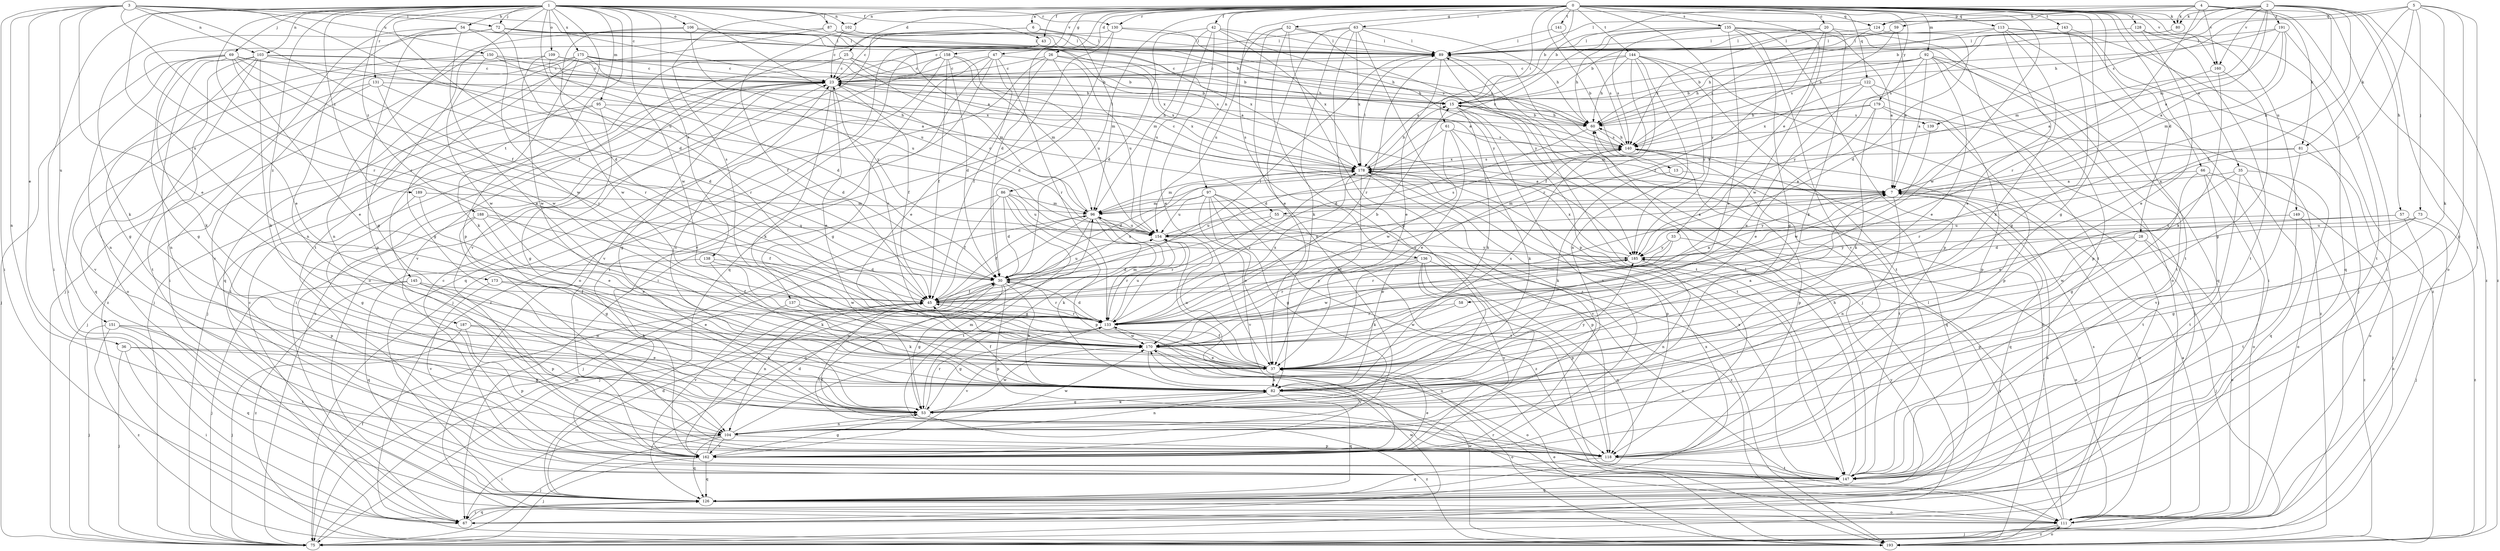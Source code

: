 strict digraph  {
0;
1;
2;
3;
4;
5;
6;
7;
13;
15;
20;
23;
25;
26;
28;
30;
33;
35;
36;
37;
42;
43;
45;
47;
52;
53;
54;
55;
57;
58;
59;
60;
61;
63;
66;
67;
69;
72;
73;
75;
80;
81;
82;
86;
87;
89;
92;
95;
96;
97;
102;
103;
104;
106;
109;
111;
113;
118;
122;
124;
126;
128;
130;
131;
133;
135;
136;
137;
138;
139;
140;
141;
143;
144;
145;
147;
149;
150;
151;
154;
158;
160;
162;
170;
173;
175;
178;
179;
185;
187;
188;
189;
191;
193;
0 -> 6  [label=a];
0 -> 13  [label=b];
0 -> 15  [label=b];
0 -> 20  [label=c];
0 -> 25  [label=d];
0 -> 26  [label=d];
0 -> 28  [label=d];
0 -> 30  [label=d];
0 -> 33  [label=e];
0 -> 35  [label=e];
0 -> 42  [label=f];
0 -> 43  [label=f];
0 -> 47  [label=g];
0 -> 52  [label=g];
0 -> 53  [label=g];
0 -> 61  [label=i];
0 -> 63  [label=i];
0 -> 66  [label=i];
0 -> 80  [label=k];
0 -> 86  [label=l];
0 -> 92  [label=m];
0 -> 97  [label=n];
0 -> 102  [label=n];
0 -> 113  [label=p];
0 -> 122  [label=q];
0 -> 128  [label=r];
0 -> 130  [label=r];
0 -> 135  [label=s];
0 -> 136  [label=s];
0 -> 137  [label=s];
0 -> 141  [label=t];
0 -> 143  [label=t];
0 -> 144  [label=t];
0 -> 149  [label=u];
0 -> 158  [label=v];
0 -> 160  [label=v];
0 -> 170  [label=w];
0 -> 179  [label=y];
0 -> 185  [label=y];
1 -> 7  [label=a];
1 -> 30  [label=d];
1 -> 43  [label=f];
1 -> 45  [label=f];
1 -> 54  [label=h];
1 -> 55  [label=h];
1 -> 67  [label=i];
1 -> 69  [label=j];
1 -> 72  [label=j];
1 -> 87  [label=l];
1 -> 95  [label=m];
1 -> 102  [label=n];
1 -> 103  [label=n];
1 -> 106  [label=o];
1 -> 109  [label=o];
1 -> 118  [label=p];
1 -> 124  [label=q];
1 -> 130  [label=r];
1 -> 131  [label=r];
1 -> 133  [label=r];
1 -> 138  [label=s];
1 -> 145  [label=t];
1 -> 147  [label=t];
1 -> 170  [label=w];
1 -> 173  [label=x];
1 -> 175  [label=x];
1 -> 187  [label=z];
1 -> 188  [label=z];
1 -> 189  [label=z];
2 -> 7  [label=a];
2 -> 15  [label=b];
2 -> 55  [label=h];
2 -> 57  [label=h];
2 -> 58  [label=h];
2 -> 80  [label=k];
2 -> 89  [label=l];
2 -> 96  [label=m];
2 -> 111  [label=o];
2 -> 139  [label=s];
2 -> 160  [label=v];
2 -> 191  [label=z];
2 -> 193  [label=z];
3 -> 23  [label=c];
3 -> 36  [label=e];
3 -> 37  [label=e];
3 -> 45  [label=f];
3 -> 67  [label=i];
3 -> 72  [label=j];
3 -> 103  [label=n];
3 -> 104  [label=n];
3 -> 133  [label=r];
3 -> 150  [label=u];
3 -> 151  [label=u];
3 -> 154  [label=u];
4 -> 15  [label=b];
4 -> 59  [label=h];
4 -> 67  [label=i];
4 -> 80  [label=k];
4 -> 81  [label=k];
4 -> 124  [label=q];
4 -> 133  [label=r];
4 -> 160  [label=v];
4 -> 193  [label=z];
5 -> 60  [label=h];
5 -> 73  [label=j];
5 -> 81  [label=k];
5 -> 82  [label=k];
5 -> 118  [label=p];
5 -> 124  [label=q];
5 -> 147  [label=t];
5 -> 185  [label=y];
6 -> 89  [label=l];
6 -> 96  [label=m];
6 -> 111  [label=o];
6 -> 162  [label=v];
7 -> 96  [label=m];
7 -> 104  [label=n];
7 -> 111  [label=o];
7 -> 126  [label=q];
7 -> 185  [label=y];
13 -> 7  [label=a];
13 -> 82  [label=k];
15 -> 60  [label=h];
15 -> 82  [label=k];
15 -> 139  [label=s];
15 -> 147  [label=t];
15 -> 162  [label=v];
20 -> 45  [label=f];
20 -> 82  [label=k];
20 -> 89  [label=l];
20 -> 140  [label=s];
20 -> 147  [label=t];
20 -> 170  [label=w];
23 -> 15  [label=b];
23 -> 37  [label=e];
23 -> 45  [label=f];
23 -> 53  [label=g];
23 -> 67  [label=i];
23 -> 75  [label=j];
23 -> 82  [label=k];
23 -> 178  [label=x];
25 -> 7  [label=a];
25 -> 23  [label=c];
25 -> 60  [label=h];
25 -> 75  [label=j];
25 -> 96  [label=m];
25 -> 162  [label=v];
26 -> 23  [label=c];
26 -> 30  [label=d];
26 -> 37  [label=e];
26 -> 60  [label=h];
26 -> 75  [label=j];
26 -> 178  [label=x];
28 -> 75  [label=j];
28 -> 111  [label=o];
28 -> 118  [label=p];
28 -> 170  [label=w];
28 -> 185  [label=y];
30 -> 45  [label=f];
30 -> 53  [label=g];
30 -> 82  [label=k];
30 -> 118  [label=p];
30 -> 133  [label=r];
30 -> 147  [label=t];
30 -> 154  [label=u];
33 -> 111  [label=o];
33 -> 133  [label=r];
33 -> 170  [label=w];
33 -> 185  [label=y];
35 -> 7  [label=a];
35 -> 37  [label=e];
35 -> 111  [label=o];
35 -> 126  [label=q];
35 -> 147  [label=t];
36 -> 37  [label=e];
36 -> 53  [label=g];
36 -> 67  [label=i];
36 -> 75  [label=j];
37 -> 7  [label=a];
37 -> 45  [label=f];
37 -> 82  [label=k];
37 -> 140  [label=s];
37 -> 154  [label=u];
42 -> 30  [label=d];
42 -> 37  [label=e];
42 -> 89  [label=l];
42 -> 96  [label=m];
42 -> 154  [label=u];
42 -> 178  [label=x];
42 -> 185  [label=y];
43 -> 111  [label=o];
43 -> 162  [label=v];
45 -> 7  [label=a];
45 -> 89  [label=l];
45 -> 104  [label=n];
45 -> 133  [label=r];
45 -> 178  [label=x];
45 -> 185  [label=y];
47 -> 23  [label=c];
47 -> 45  [label=f];
47 -> 53  [label=g];
47 -> 133  [label=r];
47 -> 147  [label=t];
47 -> 154  [label=u];
47 -> 193  [label=z];
52 -> 89  [label=l];
52 -> 104  [label=n];
52 -> 154  [label=u];
52 -> 162  [label=v];
52 -> 185  [label=y];
52 -> 193  [label=z];
53 -> 23  [label=c];
53 -> 82  [label=k];
53 -> 104  [label=n];
53 -> 133  [label=r];
53 -> 170  [label=w];
53 -> 193  [label=z];
54 -> 37  [label=e];
54 -> 53  [label=g];
54 -> 67  [label=i];
54 -> 89  [label=l];
54 -> 104  [label=n];
54 -> 170  [label=w];
54 -> 178  [label=x];
55 -> 133  [label=r];
55 -> 154  [label=u];
55 -> 193  [label=z];
57 -> 30  [label=d];
57 -> 75  [label=j];
57 -> 111  [label=o];
57 -> 154  [label=u];
58 -> 133  [label=r];
58 -> 170  [label=w];
59 -> 7  [label=a];
59 -> 89  [label=l];
59 -> 140  [label=s];
60 -> 15  [label=b];
60 -> 30  [label=d];
60 -> 140  [label=s];
61 -> 30  [label=d];
61 -> 37  [label=e];
61 -> 82  [label=k];
61 -> 140  [label=s];
61 -> 170  [label=w];
63 -> 23  [label=c];
63 -> 37  [label=e];
63 -> 53  [label=g];
63 -> 60  [label=h];
63 -> 82  [label=k];
63 -> 89  [label=l];
63 -> 118  [label=p];
63 -> 178  [label=x];
66 -> 7  [label=a];
66 -> 53  [label=g];
66 -> 75  [label=j];
66 -> 111  [label=o];
66 -> 147  [label=t];
67 -> 7  [label=a];
67 -> 23  [label=c];
67 -> 126  [label=q];
67 -> 170  [label=w];
67 -> 178  [label=x];
69 -> 23  [label=c];
69 -> 37  [label=e];
69 -> 53  [label=g];
69 -> 75  [label=j];
69 -> 82  [label=k];
69 -> 104  [label=n];
69 -> 133  [label=r];
69 -> 154  [label=u];
69 -> 170  [label=w];
72 -> 15  [label=b];
72 -> 30  [label=d];
72 -> 37  [label=e];
72 -> 60  [label=h];
72 -> 82  [label=k];
72 -> 89  [label=l];
73 -> 53  [label=g];
73 -> 154  [label=u];
73 -> 170  [label=w];
73 -> 193  [label=z];
75 -> 23  [label=c];
75 -> 45  [label=f];
75 -> 96  [label=m];
80 -> 15  [label=b];
80 -> 140  [label=s];
81 -> 111  [label=o];
81 -> 133  [label=r];
81 -> 162  [label=v];
81 -> 178  [label=x];
82 -> 45  [label=f];
82 -> 53  [label=g];
82 -> 104  [label=n];
82 -> 111  [label=o];
82 -> 126  [label=q];
82 -> 185  [label=y];
86 -> 30  [label=d];
86 -> 45  [label=f];
86 -> 75  [label=j];
86 -> 96  [label=m];
86 -> 118  [label=p];
86 -> 147  [label=t];
86 -> 154  [label=u];
87 -> 75  [label=j];
87 -> 89  [label=l];
87 -> 118  [label=p];
87 -> 140  [label=s];
87 -> 178  [label=x];
89 -> 23  [label=c];
89 -> 37  [label=e];
89 -> 75  [label=j];
89 -> 133  [label=r];
89 -> 147  [label=t];
92 -> 7  [label=a];
92 -> 15  [label=b];
92 -> 23  [label=c];
92 -> 37  [label=e];
92 -> 60  [label=h];
92 -> 118  [label=p];
92 -> 126  [label=q];
92 -> 147  [label=t];
92 -> 185  [label=y];
95 -> 30  [label=d];
95 -> 53  [label=g];
95 -> 60  [label=h];
95 -> 75  [label=j];
95 -> 147  [label=t];
96 -> 23  [label=c];
96 -> 45  [label=f];
96 -> 53  [label=g];
96 -> 75  [label=j];
96 -> 82  [label=k];
96 -> 126  [label=q];
96 -> 154  [label=u];
97 -> 37  [label=e];
97 -> 53  [label=g];
97 -> 96  [label=m];
97 -> 118  [label=p];
97 -> 147  [label=t];
97 -> 154  [label=u];
97 -> 162  [label=v];
97 -> 193  [label=z];
102 -> 23  [label=c];
102 -> 45  [label=f];
102 -> 89  [label=l];
103 -> 15  [label=b];
103 -> 23  [label=c];
103 -> 82  [label=k];
103 -> 104  [label=n];
103 -> 111  [label=o];
103 -> 133  [label=r];
103 -> 147  [label=t];
103 -> 193  [label=z];
104 -> 67  [label=i];
104 -> 75  [label=j];
104 -> 96  [label=m];
104 -> 118  [label=p];
104 -> 126  [label=q];
104 -> 162  [label=v];
104 -> 170  [label=w];
106 -> 7  [label=a];
106 -> 89  [label=l];
106 -> 104  [label=n];
106 -> 154  [label=u];
106 -> 170  [label=w];
109 -> 23  [label=c];
109 -> 30  [label=d];
109 -> 53  [label=g];
109 -> 170  [label=w];
109 -> 178  [label=x];
111 -> 7  [label=a];
111 -> 60  [label=h];
111 -> 75  [label=j];
111 -> 185  [label=y];
111 -> 193  [label=z];
113 -> 37  [label=e];
113 -> 60  [label=h];
113 -> 67  [label=i];
113 -> 82  [label=k];
113 -> 89  [label=l];
113 -> 147  [label=t];
113 -> 193  [label=z];
118 -> 45  [label=f];
118 -> 126  [label=q];
118 -> 147  [label=t];
122 -> 15  [label=b];
122 -> 37  [label=e];
122 -> 118  [label=p];
122 -> 178  [label=x];
122 -> 193  [label=z];
124 -> 30  [label=d];
124 -> 89  [label=l];
124 -> 140  [label=s];
126 -> 30  [label=d];
126 -> 67  [label=i];
126 -> 111  [label=o];
126 -> 185  [label=y];
128 -> 37  [label=e];
128 -> 89  [label=l];
128 -> 126  [label=q];
128 -> 147  [label=t];
130 -> 23  [label=c];
130 -> 67  [label=i];
130 -> 89  [label=l];
130 -> 126  [label=q];
130 -> 140  [label=s];
131 -> 15  [label=b];
131 -> 30  [label=d];
131 -> 126  [label=q];
131 -> 133  [label=r];
131 -> 162  [label=v];
133 -> 15  [label=b];
133 -> 23  [label=c];
133 -> 30  [label=d];
133 -> 53  [label=g];
133 -> 96  [label=m];
133 -> 154  [label=u];
133 -> 162  [label=v];
133 -> 170  [label=w];
133 -> 178  [label=x];
135 -> 7  [label=a];
135 -> 37  [label=e];
135 -> 53  [label=g];
135 -> 60  [label=h];
135 -> 89  [label=l];
135 -> 111  [label=o];
135 -> 118  [label=p];
135 -> 140  [label=s];
135 -> 162  [label=v];
135 -> 178  [label=x];
136 -> 30  [label=d];
136 -> 82  [label=k];
136 -> 111  [label=o];
136 -> 118  [label=p];
136 -> 126  [label=q];
136 -> 133  [label=r];
136 -> 162  [label=v];
137 -> 82  [label=k];
137 -> 133  [label=r];
137 -> 162  [label=v];
138 -> 30  [label=d];
138 -> 82  [label=k];
138 -> 126  [label=q];
138 -> 170  [label=w];
139 -> 170  [label=w];
140 -> 60  [label=h];
140 -> 118  [label=p];
140 -> 126  [label=q];
140 -> 147  [label=t];
140 -> 178  [label=x];
141 -> 89  [label=l];
141 -> 140  [label=s];
143 -> 53  [label=g];
143 -> 75  [label=j];
143 -> 89  [label=l];
144 -> 23  [label=c];
144 -> 45  [label=f];
144 -> 60  [label=h];
144 -> 75  [label=j];
144 -> 104  [label=n];
144 -> 133  [label=r];
144 -> 147  [label=t];
144 -> 178  [label=x];
144 -> 185  [label=y];
145 -> 45  [label=f];
145 -> 75  [label=j];
145 -> 82  [label=k];
145 -> 118  [label=p];
145 -> 193  [label=z];
147 -> 23  [label=c];
147 -> 60  [label=h];
147 -> 89  [label=l];
147 -> 126  [label=q];
147 -> 178  [label=x];
149 -> 147  [label=t];
149 -> 154  [label=u];
149 -> 193  [label=z];
150 -> 7  [label=a];
150 -> 15  [label=b];
150 -> 23  [label=c];
150 -> 67  [label=i];
150 -> 170  [label=w];
151 -> 75  [label=j];
151 -> 126  [label=q];
151 -> 147  [label=t];
151 -> 170  [label=w];
151 -> 193  [label=z];
154 -> 7  [label=a];
154 -> 133  [label=r];
154 -> 140  [label=s];
154 -> 185  [label=y];
158 -> 23  [label=c];
158 -> 30  [label=d];
158 -> 45  [label=f];
158 -> 96  [label=m];
158 -> 126  [label=q];
158 -> 154  [label=u];
158 -> 162  [label=v];
160 -> 7  [label=a];
160 -> 53  [label=g];
160 -> 82  [label=k];
162 -> 30  [label=d];
162 -> 37  [label=e];
162 -> 45  [label=f];
162 -> 53  [label=g];
162 -> 75  [label=j];
162 -> 126  [label=q];
170 -> 37  [label=e];
170 -> 111  [label=o];
170 -> 162  [label=v];
173 -> 37  [label=e];
173 -> 45  [label=f];
173 -> 162  [label=v];
175 -> 15  [label=b];
175 -> 23  [label=c];
175 -> 53  [label=g];
175 -> 82  [label=k];
175 -> 126  [label=q];
175 -> 140  [label=s];
175 -> 162  [label=v];
175 -> 185  [label=y];
178 -> 7  [label=a];
178 -> 15  [label=b];
178 -> 23  [label=c];
178 -> 30  [label=d];
178 -> 37  [label=e];
178 -> 89  [label=l];
178 -> 96  [label=m];
178 -> 118  [label=p];
178 -> 133  [label=r];
178 -> 140  [label=s];
178 -> 162  [label=v];
179 -> 37  [label=e];
179 -> 60  [label=h];
179 -> 67  [label=i];
179 -> 82  [label=k];
179 -> 96  [label=m];
179 -> 118  [label=p];
185 -> 30  [label=d];
185 -> 104  [label=n];
185 -> 170  [label=w];
185 -> 178  [label=x];
187 -> 75  [label=j];
187 -> 82  [label=k];
187 -> 118  [label=p];
187 -> 170  [label=w];
188 -> 37  [label=e];
188 -> 45  [label=f];
188 -> 53  [label=g];
188 -> 118  [label=p];
188 -> 154  [label=u];
189 -> 37  [label=e];
189 -> 53  [label=g];
189 -> 96  [label=m];
191 -> 7  [label=a];
191 -> 60  [label=h];
191 -> 89  [label=l];
191 -> 96  [label=m];
191 -> 140  [label=s];
191 -> 147  [label=t];
193 -> 37  [label=e];
193 -> 89  [label=l];
193 -> 111  [label=o];
193 -> 133  [label=r];
193 -> 140  [label=s];
193 -> 154  [label=u];
193 -> 170  [label=w];
}
